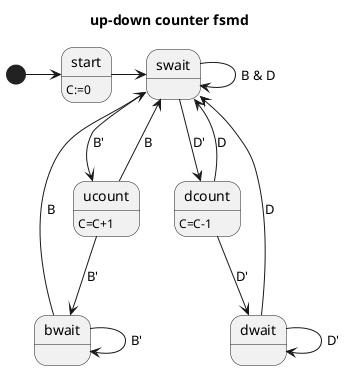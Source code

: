 @startuml

title up-down counter fsmd

[*] -right-> start
start -right-> swait
swait --> swait : B & D

swait --> ucount : B'
ucount --> bwait : B'
ucount --> swait: B
bwait --> bwait : B'
bwait --> swait : B


swait --> dcount : D'
dcount --> dwait : D'
dcount --> swait : D
dwait --> dwait : D'
dwait --> swait: D

start: C:=0
ucount: C=C+1
dcount: C=C-1

@enduml
